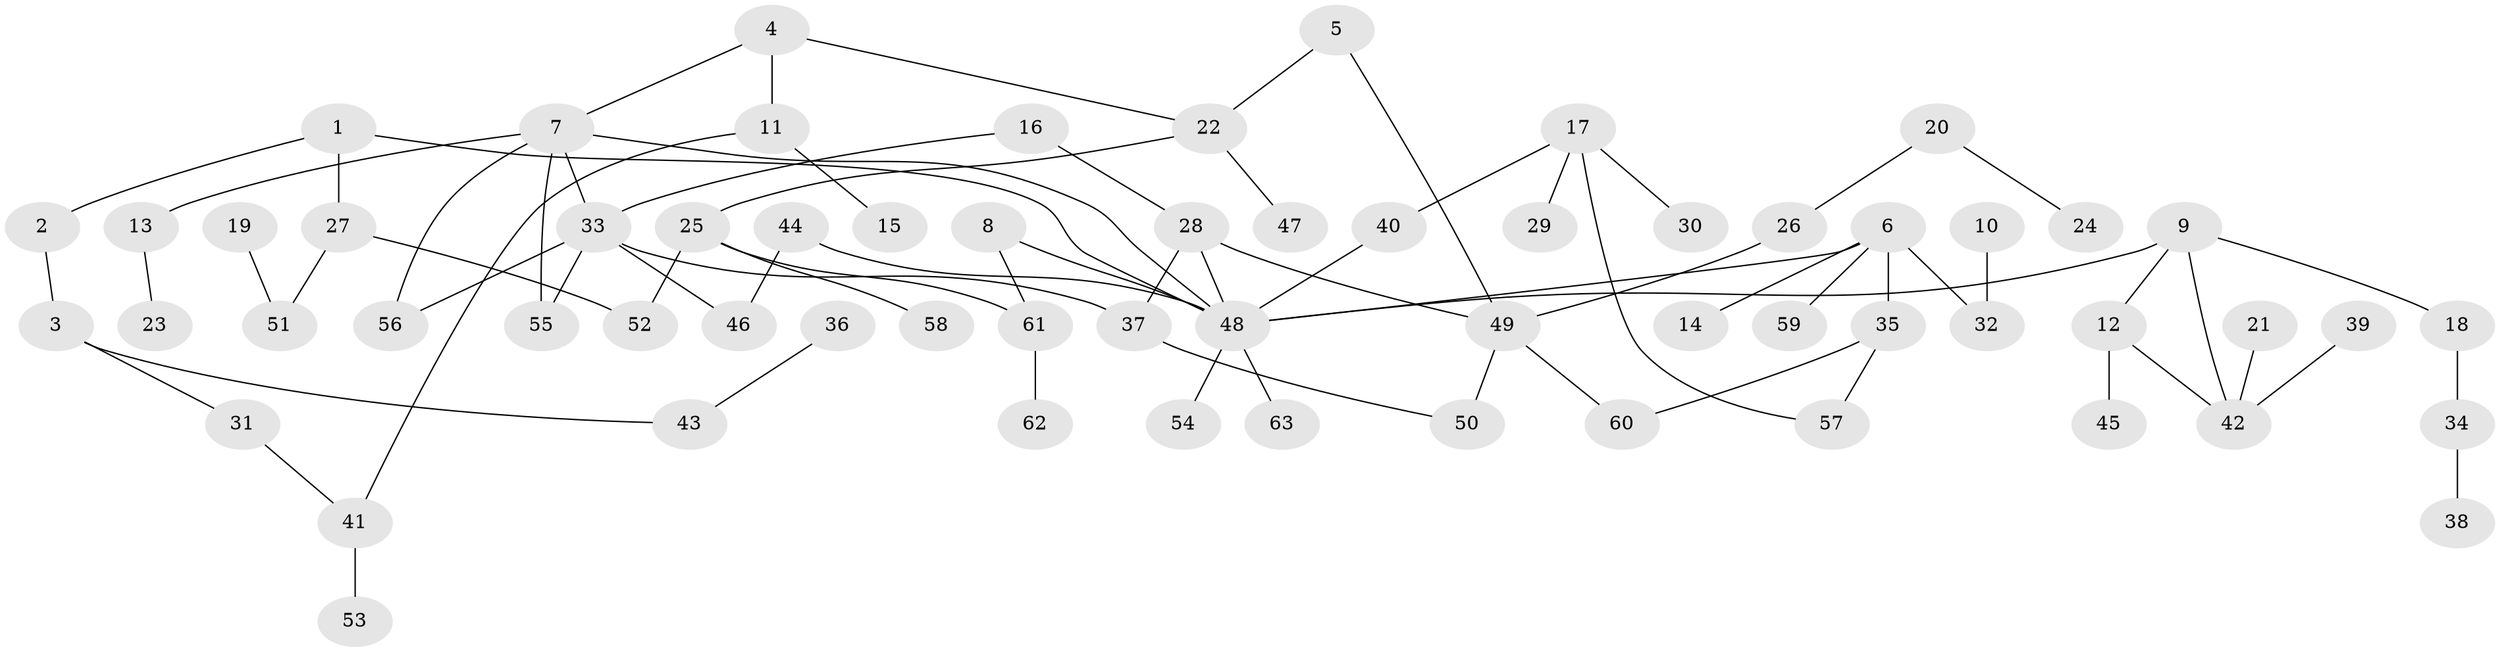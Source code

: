 // original degree distribution, {12: 0.008, 4: 0.088, 3: 0.24, 2: 0.28, 5: 0.032, 1: 0.352}
// Generated by graph-tools (version 1.1) at 2025/36/03/04/25 23:36:02]
// undirected, 63 vertices, 75 edges
graph export_dot {
  node [color=gray90,style=filled];
  1;
  2;
  3;
  4;
  5;
  6;
  7;
  8;
  9;
  10;
  11;
  12;
  13;
  14;
  15;
  16;
  17;
  18;
  19;
  20;
  21;
  22;
  23;
  24;
  25;
  26;
  27;
  28;
  29;
  30;
  31;
  32;
  33;
  34;
  35;
  36;
  37;
  38;
  39;
  40;
  41;
  42;
  43;
  44;
  45;
  46;
  47;
  48;
  49;
  50;
  51;
  52;
  53;
  54;
  55;
  56;
  57;
  58;
  59;
  60;
  61;
  62;
  63;
  1 -- 2 [weight=1.0];
  1 -- 27 [weight=1.0];
  1 -- 48 [weight=1.0];
  2 -- 3 [weight=1.0];
  3 -- 31 [weight=1.0];
  3 -- 43 [weight=1.0];
  4 -- 7 [weight=1.0];
  4 -- 11 [weight=1.0];
  4 -- 22 [weight=1.0];
  5 -- 22 [weight=1.0];
  5 -- 49 [weight=1.0];
  6 -- 14 [weight=1.0];
  6 -- 32 [weight=1.0];
  6 -- 35 [weight=1.0];
  6 -- 48 [weight=1.0];
  6 -- 59 [weight=1.0];
  7 -- 13 [weight=1.0];
  7 -- 33 [weight=1.0];
  7 -- 48 [weight=1.0];
  7 -- 55 [weight=1.0];
  7 -- 56 [weight=1.0];
  8 -- 48 [weight=1.0];
  8 -- 61 [weight=1.0];
  9 -- 12 [weight=1.0];
  9 -- 18 [weight=1.0];
  9 -- 42 [weight=1.0];
  9 -- 48 [weight=1.0];
  10 -- 32 [weight=1.0];
  11 -- 15 [weight=1.0];
  11 -- 41 [weight=1.0];
  12 -- 42 [weight=1.0];
  12 -- 45 [weight=1.0];
  13 -- 23 [weight=1.0];
  16 -- 28 [weight=1.0];
  16 -- 33 [weight=1.0];
  17 -- 29 [weight=1.0];
  17 -- 30 [weight=1.0];
  17 -- 40 [weight=1.0];
  17 -- 57 [weight=1.0];
  18 -- 34 [weight=1.0];
  19 -- 51 [weight=1.0];
  20 -- 24 [weight=1.0];
  20 -- 26 [weight=1.0];
  21 -- 42 [weight=1.0];
  22 -- 25 [weight=1.0];
  22 -- 47 [weight=1.0];
  25 -- 52 [weight=1.0];
  25 -- 58 [weight=1.0];
  25 -- 61 [weight=1.0];
  26 -- 49 [weight=2.0];
  27 -- 51 [weight=1.0];
  27 -- 52 [weight=1.0];
  28 -- 37 [weight=1.0];
  28 -- 48 [weight=1.0];
  28 -- 49 [weight=1.0];
  31 -- 41 [weight=1.0];
  33 -- 37 [weight=1.0];
  33 -- 46 [weight=1.0];
  33 -- 55 [weight=1.0];
  33 -- 56 [weight=2.0];
  34 -- 38 [weight=1.0];
  35 -- 57 [weight=1.0];
  35 -- 60 [weight=1.0];
  36 -- 43 [weight=1.0];
  37 -- 50 [weight=1.0];
  39 -- 42 [weight=1.0];
  40 -- 48 [weight=1.0];
  41 -- 53 [weight=1.0];
  44 -- 46 [weight=1.0];
  44 -- 48 [weight=1.0];
  48 -- 54 [weight=1.0];
  48 -- 63 [weight=1.0];
  49 -- 50 [weight=1.0];
  49 -- 60 [weight=1.0];
  61 -- 62 [weight=1.0];
}
